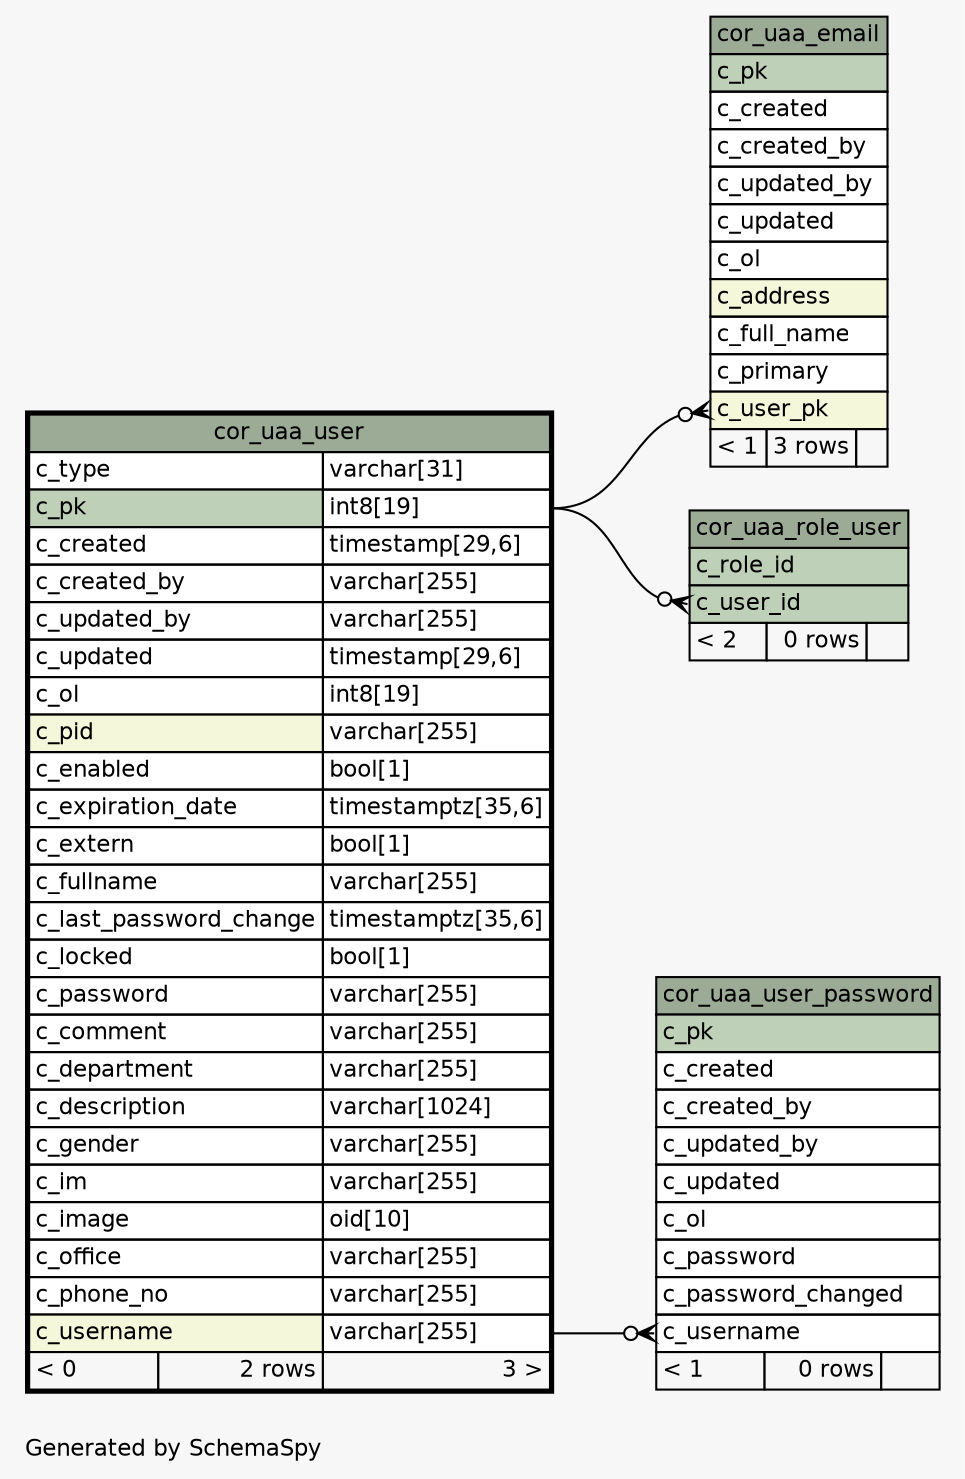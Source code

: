 // dot 2.43.0 on Linux 6.8.0-1014-azure
// SchemaSpy rev Unknown
digraph "oneDegreeRelationshipsDiagram" {
  graph [
    rankdir="RL"
    bgcolor="#f7f7f7"
    label="\nGenerated by SchemaSpy"
    labeljust="l"
    nodesep="0.18"
    ranksep="0.46"
    fontname="Helvetica"
    fontsize="11"
  ];
  node [
    fontname="Helvetica"
    fontsize="11"
    shape="plaintext"
  ];
  edge [
    arrowsize="0.8"
  ];
  "cor_uaa_email":"c_user_pk":w -> "cor_uaa_user":"c_pk.type":e [arrowhead=none dir=back arrowtail=crowodot];
  "cor_uaa_role_user":"c_user_id":w -> "cor_uaa_user":"c_pk.type":e [arrowhead=none dir=back arrowtail=crowodot];
  "cor_uaa_user_password":"c_username":w -> "cor_uaa_user":"c_username.type":e [arrowhead=none dir=back arrowtail=crowodot];
  "cor_uaa_email" [
    label=<
    <TABLE BORDER="0" CELLBORDER="1" CELLSPACING="0" BGCOLOR="#ffffff">
      <TR><TD COLSPAN="3" BGCOLOR="#9bab96" ALIGN="CENTER">cor_uaa_email</TD></TR>
      <TR><TD PORT="c_pk" COLSPAN="3" BGCOLOR="#bed1b8" ALIGN="LEFT">c_pk</TD></TR>
      <TR><TD PORT="c_created" COLSPAN="3" ALIGN="LEFT">c_created</TD></TR>
      <TR><TD PORT="c_created_by" COLSPAN="3" ALIGN="LEFT">c_created_by</TD></TR>
      <TR><TD PORT="c_updated_by" COLSPAN="3" ALIGN="LEFT">c_updated_by</TD></TR>
      <TR><TD PORT="c_updated" COLSPAN="3" ALIGN="LEFT">c_updated</TD></TR>
      <TR><TD PORT="c_ol" COLSPAN="3" ALIGN="LEFT">c_ol</TD></TR>
      <TR><TD PORT="c_address" COLSPAN="3" BGCOLOR="#f4f7da" ALIGN="LEFT">c_address</TD></TR>
      <TR><TD PORT="c_full_name" COLSPAN="3" ALIGN="LEFT">c_full_name</TD></TR>
      <TR><TD PORT="c_primary" COLSPAN="3" ALIGN="LEFT">c_primary</TD></TR>
      <TR><TD PORT="c_user_pk" COLSPAN="3" BGCOLOR="#f4f7da" ALIGN="LEFT">c_user_pk</TD></TR>
      <TR><TD ALIGN="LEFT" BGCOLOR="#f7f7f7">&lt; 1</TD><TD ALIGN="RIGHT" BGCOLOR="#f7f7f7">3 rows</TD><TD ALIGN="RIGHT" BGCOLOR="#f7f7f7">  </TD></TR>
    </TABLE>>
    URL="cor_uaa_email.html"
    tooltip="cor_uaa_email"
  ];
  "cor_uaa_role_user" [
    label=<
    <TABLE BORDER="0" CELLBORDER="1" CELLSPACING="0" BGCOLOR="#ffffff">
      <TR><TD COLSPAN="3" BGCOLOR="#9bab96" ALIGN="CENTER">cor_uaa_role_user</TD></TR>
      <TR><TD PORT="c_role_id" COLSPAN="3" BGCOLOR="#bed1b8" ALIGN="LEFT">c_role_id</TD></TR>
      <TR><TD PORT="c_user_id" COLSPAN="3" BGCOLOR="#bed1b8" ALIGN="LEFT">c_user_id</TD></TR>
      <TR><TD ALIGN="LEFT" BGCOLOR="#f7f7f7">&lt; 2</TD><TD ALIGN="RIGHT" BGCOLOR="#f7f7f7">0 rows</TD><TD ALIGN="RIGHT" BGCOLOR="#f7f7f7">  </TD></TR>
    </TABLE>>
    URL="cor_uaa_role_user.html"
    tooltip="cor_uaa_role_user"
  ];
  "cor_uaa_user" [
    label=<
    <TABLE BORDER="2" CELLBORDER="1" CELLSPACING="0" BGCOLOR="#ffffff">
      <TR><TD COLSPAN="3" BGCOLOR="#9bab96" ALIGN="CENTER">cor_uaa_user</TD></TR>
      <TR><TD PORT="c_type" COLSPAN="2" ALIGN="LEFT">c_type</TD><TD PORT="c_type.type" ALIGN="LEFT">varchar[31]</TD></TR>
      <TR><TD PORT="c_pk" COLSPAN="2" BGCOLOR="#bed1b8" ALIGN="LEFT">c_pk</TD><TD PORT="c_pk.type" ALIGN="LEFT">int8[19]</TD></TR>
      <TR><TD PORT="c_created" COLSPAN="2" ALIGN="LEFT">c_created</TD><TD PORT="c_created.type" ALIGN="LEFT">timestamp[29,6]</TD></TR>
      <TR><TD PORT="c_created_by" COLSPAN="2" ALIGN="LEFT">c_created_by</TD><TD PORT="c_created_by.type" ALIGN="LEFT">varchar[255]</TD></TR>
      <TR><TD PORT="c_updated_by" COLSPAN="2" ALIGN="LEFT">c_updated_by</TD><TD PORT="c_updated_by.type" ALIGN="LEFT">varchar[255]</TD></TR>
      <TR><TD PORT="c_updated" COLSPAN="2" ALIGN="LEFT">c_updated</TD><TD PORT="c_updated.type" ALIGN="LEFT">timestamp[29,6]</TD></TR>
      <TR><TD PORT="c_ol" COLSPAN="2" ALIGN="LEFT">c_ol</TD><TD PORT="c_ol.type" ALIGN="LEFT">int8[19]</TD></TR>
      <TR><TD PORT="c_pid" COLSPAN="2" BGCOLOR="#f4f7da" ALIGN="LEFT">c_pid</TD><TD PORT="c_pid.type" ALIGN="LEFT">varchar[255]</TD></TR>
      <TR><TD PORT="c_enabled" COLSPAN="2" ALIGN="LEFT">c_enabled</TD><TD PORT="c_enabled.type" ALIGN="LEFT">bool[1]</TD></TR>
      <TR><TD PORT="c_expiration_date" COLSPAN="2" ALIGN="LEFT">c_expiration_date</TD><TD PORT="c_expiration_date.type" ALIGN="LEFT">timestamptz[35,6]</TD></TR>
      <TR><TD PORT="c_extern" COLSPAN="2" ALIGN="LEFT">c_extern</TD><TD PORT="c_extern.type" ALIGN="LEFT">bool[1]</TD></TR>
      <TR><TD PORT="c_fullname" COLSPAN="2" ALIGN="LEFT">c_fullname</TD><TD PORT="c_fullname.type" ALIGN="LEFT">varchar[255]</TD></TR>
      <TR><TD PORT="c_last_password_change" COLSPAN="2" ALIGN="LEFT">c_last_password_change</TD><TD PORT="c_last_password_change.type" ALIGN="LEFT">timestamptz[35,6]</TD></TR>
      <TR><TD PORT="c_locked" COLSPAN="2" ALIGN="LEFT">c_locked</TD><TD PORT="c_locked.type" ALIGN="LEFT">bool[1]</TD></TR>
      <TR><TD PORT="c_password" COLSPAN="2" ALIGN="LEFT">c_password</TD><TD PORT="c_password.type" ALIGN="LEFT">varchar[255]</TD></TR>
      <TR><TD PORT="c_comment" COLSPAN="2" ALIGN="LEFT">c_comment</TD><TD PORT="c_comment.type" ALIGN="LEFT">varchar[255]</TD></TR>
      <TR><TD PORT="c_department" COLSPAN="2" ALIGN="LEFT">c_department</TD><TD PORT="c_department.type" ALIGN="LEFT">varchar[255]</TD></TR>
      <TR><TD PORT="c_description" COLSPAN="2" ALIGN="LEFT">c_description</TD><TD PORT="c_description.type" ALIGN="LEFT">varchar[1024]</TD></TR>
      <TR><TD PORT="c_gender" COLSPAN="2" ALIGN="LEFT">c_gender</TD><TD PORT="c_gender.type" ALIGN="LEFT">varchar[255]</TD></TR>
      <TR><TD PORT="c_im" COLSPAN="2" ALIGN="LEFT">c_im</TD><TD PORT="c_im.type" ALIGN="LEFT">varchar[255]</TD></TR>
      <TR><TD PORT="c_image" COLSPAN="2" ALIGN="LEFT">c_image</TD><TD PORT="c_image.type" ALIGN="LEFT">oid[10]</TD></TR>
      <TR><TD PORT="c_office" COLSPAN="2" ALIGN="LEFT">c_office</TD><TD PORT="c_office.type" ALIGN="LEFT">varchar[255]</TD></TR>
      <TR><TD PORT="c_phone_no" COLSPAN="2" ALIGN="LEFT">c_phone_no</TD><TD PORT="c_phone_no.type" ALIGN="LEFT">varchar[255]</TD></TR>
      <TR><TD PORT="c_username" COLSPAN="2" BGCOLOR="#f4f7da" ALIGN="LEFT">c_username</TD><TD PORT="c_username.type" ALIGN="LEFT">varchar[255]</TD></TR>
      <TR><TD ALIGN="LEFT" BGCOLOR="#f7f7f7">&lt; 0</TD><TD ALIGN="RIGHT" BGCOLOR="#f7f7f7">2 rows</TD><TD ALIGN="RIGHT" BGCOLOR="#f7f7f7">3 &gt;</TD></TR>
    </TABLE>>
    URL="cor_uaa_user.html"
    tooltip="cor_uaa_user"
  ];
  "cor_uaa_user_password" [
    label=<
    <TABLE BORDER="0" CELLBORDER="1" CELLSPACING="0" BGCOLOR="#ffffff">
      <TR><TD COLSPAN="3" BGCOLOR="#9bab96" ALIGN="CENTER">cor_uaa_user_password</TD></TR>
      <TR><TD PORT="c_pk" COLSPAN="3" BGCOLOR="#bed1b8" ALIGN="LEFT">c_pk</TD></TR>
      <TR><TD PORT="c_created" COLSPAN="3" ALIGN="LEFT">c_created</TD></TR>
      <TR><TD PORT="c_created_by" COLSPAN="3" ALIGN="LEFT">c_created_by</TD></TR>
      <TR><TD PORT="c_updated_by" COLSPAN="3" ALIGN="LEFT">c_updated_by</TD></TR>
      <TR><TD PORT="c_updated" COLSPAN="3" ALIGN="LEFT">c_updated</TD></TR>
      <TR><TD PORT="c_ol" COLSPAN="3" ALIGN="LEFT">c_ol</TD></TR>
      <TR><TD PORT="c_password" COLSPAN="3" ALIGN="LEFT">c_password</TD></TR>
      <TR><TD PORT="c_password_changed" COLSPAN="3" ALIGN="LEFT">c_password_changed</TD></TR>
      <TR><TD PORT="c_username" COLSPAN="3" ALIGN="LEFT">c_username</TD></TR>
      <TR><TD ALIGN="LEFT" BGCOLOR="#f7f7f7">&lt; 1</TD><TD ALIGN="RIGHT" BGCOLOR="#f7f7f7">0 rows</TD><TD ALIGN="RIGHT" BGCOLOR="#f7f7f7">  </TD></TR>
    </TABLE>>
    URL="cor_uaa_user_password.html"
    tooltip="cor_uaa_user_password"
  ];
}
